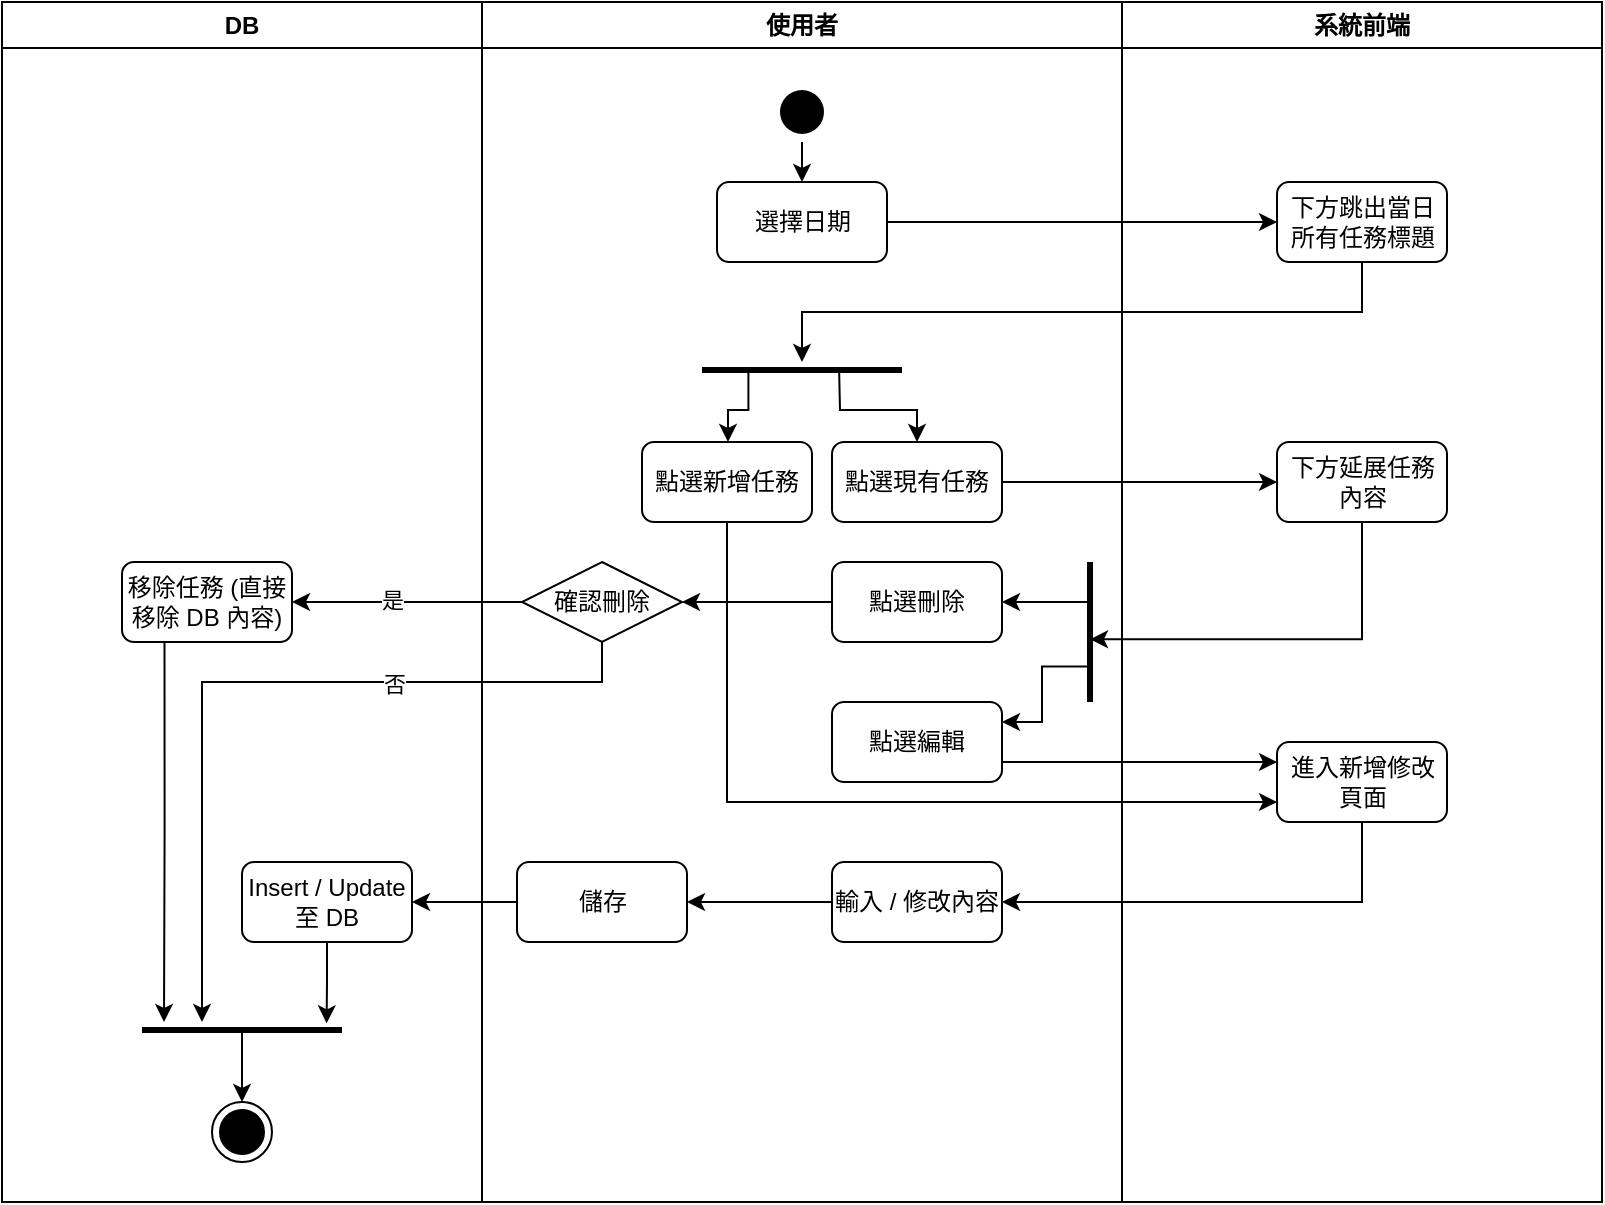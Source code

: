 <mxfile version="22.1.4" type="github" pages="2">
  <diagram name="Activity" id="moOA_NGzsPrsbmGXDFFL">
    <mxGraphModel dx="2415" dy="864" grid="1" gridSize="10" guides="1" tooltips="1" connect="1" arrows="1" fold="1" page="1" pageScale="1" pageWidth="827" pageHeight="1169" math="0" shadow="0">
      <root>
        <mxCell id="0" />
        <mxCell id="1" parent="0" />
        <mxCell id="wlREkNCA9Fa7O4N0lW1t-19" value="使用者" style="swimlane;whiteSpace=wrap;html=1;startSize=23;" vertex="1" parent="1">
          <mxGeometry x="80" y="440" width="320" height="600" as="geometry">
            <mxRectangle x="160" y="440" width="80" height="30" as="alternateBounds" />
          </mxGeometry>
        </mxCell>
        <mxCell id="wlREkNCA9Fa7O4N0lW1t-20" style="edgeStyle=orthogonalEdgeStyle;rounded=0;orthogonalLoop=1;jettySize=auto;html=1;exitX=0.5;exitY=1;exitDx=0;exitDy=0;entryX=0.5;entryY=0;entryDx=0;entryDy=0;" edge="1" parent="wlREkNCA9Fa7O4N0lW1t-19" source="wlREkNCA9Fa7O4N0lW1t-21" target="wlREkNCA9Fa7O4N0lW1t-22">
          <mxGeometry relative="1" as="geometry" />
        </mxCell>
        <mxCell id="wlREkNCA9Fa7O4N0lW1t-21" value="" style="ellipse;html=1;shape=startState;fillColor=#000000;strokeColor=none;" vertex="1" parent="wlREkNCA9Fa7O4N0lW1t-19">
          <mxGeometry x="145" y="40" width="30" height="30" as="geometry" />
        </mxCell>
        <mxCell id="wlREkNCA9Fa7O4N0lW1t-22" value="選擇日期" style="rounded=1;whiteSpace=wrap;html=1;" vertex="1" parent="wlREkNCA9Fa7O4N0lW1t-19">
          <mxGeometry x="117.5" y="90" width="85" height="40" as="geometry" />
        </mxCell>
        <mxCell id="wlREkNCA9Fa7O4N0lW1t-23" value="點選新增任務" style="rounded=1;whiteSpace=wrap;html=1;" vertex="1" parent="wlREkNCA9Fa7O4N0lW1t-19">
          <mxGeometry x="80" y="220" width="85" height="40" as="geometry" />
        </mxCell>
        <mxCell id="wlREkNCA9Fa7O4N0lW1t-24" value="點選現有任務" style="rounded=1;whiteSpace=wrap;html=1;" vertex="1" parent="wlREkNCA9Fa7O4N0lW1t-19">
          <mxGeometry x="175" y="220" width="85" height="40" as="geometry" />
        </mxCell>
        <mxCell id="wlREkNCA9Fa7O4N0lW1t-25" value="" style="line;strokeWidth=3;fillColor=none;align=left;verticalAlign=middle;spacingTop=-1;spacingLeft=3;spacingRight=3;rotatable=0;labelPosition=right;points=[];portConstraint=eastwest;strokeColor=inherit;" vertex="1" parent="wlREkNCA9Fa7O4N0lW1t-19">
          <mxGeometry x="110" y="180" width="100" height="8" as="geometry" />
        </mxCell>
        <mxCell id="wlREkNCA9Fa7O4N0lW1t-26" value="點選編輯" style="rounded=1;whiteSpace=wrap;html=1;" vertex="1" parent="wlREkNCA9Fa7O4N0lW1t-19">
          <mxGeometry x="175" y="350" width="85" height="40" as="geometry" />
        </mxCell>
        <mxCell id="wlREkNCA9Fa7O4N0lW1t-27" value="" style="line;strokeWidth=3;fillColor=none;align=left;verticalAlign=middle;spacingTop=-1;spacingLeft=3;spacingRight=3;rotatable=0;labelPosition=right;points=[];portConstraint=eastwest;strokeColor=inherit;direction=south;" vertex="1" parent="wlREkNCA9Fa7O4N0lW1t-19">
          <mxGeometry x="300" y="280" width="8" height="70" as="geometry" />
        </mxCell>
        <mxCell id="wlREkNCA9Fa7O4N0lW1t-28" style="edgeStyle=orthogonalEdgeStyle;rounded=0;orthogonalLoop=1;jettySize=auto;html=1;exitX=0;exitY=0.5;exitDx=0;exitDy=0;entryX=1;entryY=0.5;entryDx=0;entryDy=0;" edge="1" parent="wlREkNCA9Fa7O4N0lW1t-19" source="wlREkNCA9Fa7O4N0lW1t-29" target="wlREkNCA9Fa7O4N0lW1t-37">
          <mxGeometry relative="1" as="geometry" />
        </mxCell>
        <mxCell id="wlREkNCA9Fa7O4N0lW1t-29" value="點選刪除" style="rounded=1;whiteSpace=wrap;html=1;" vertex="1" parent="wlREkNCA9Fa7O4N0lW1t-19">
          <mxGeometry x="175" y="280" width="85" height="40" as="geometry" />
        </mxCell>
        <mxCell id="wlREkNCA9Fa7O4N0lW1t-30" style="edgeStyle=orthogonalEdgeStyle;rounded=0;orthogonalLoop=1;jettySize=auto;html=1;exitX=0;exitY=0.5;exitDx=0;exitDy=0;entryX=1;entryY=0.5;entryDx=0;entryDy=0;" edge="1" parent="wlREkNCA9Fa7O4N0lW1t-19" source="wlREkNCA9Fa7O4N0lW1t-31" target="wlREkNCA9Fa7O4N0lW1t-32">
          <mxGeometry relative="1" as="geometry" />
        </mxCell>
        <mxCell id="wlREkNCA9Fa7O4N0lW1t-31" value="輸入 / 修改內容" style="rounded=1;whiteSpace=wrap;html=1;" vertex="1" parent="wlREkNCA9Fa7O4N0lW1t-19">
          <mxGeometry x="175" y="430" width="85" height="40" as="geometry" />
        </mxCell>
        <mxCell id="wlREkNCA9Fa7O4N0lW1t-32" value="儲存" style="rounded=1;whiteSpace=wrap;html=1;" vertex="1" parent="wlREkNCA9Fa7O4N0lW1t-19">
          <mxGeometry x="17.5" y="430" width="85" height="40" as="geometry" />
        </mxCell>
        <mxCell id="wlREkNCA9Fa7O4N0lW1t-33" value="" style="endArrow=classic;html=1;rounded=0;exitX=0.232;exitY=0.637;exitDx=0;exitDy=0;exitPerimeter=0;entryX=0.5;entryY=0;entryDx=0;entryDy=0;edgeStyle=orthogonalEdgeStyle;" edge="1" parent="wlREkNCA9Fa7O4N0lW1t-19" source="wlREkNCA9Fa7O4N0lW1t-25" target="wlREkNCA9Fa7O4N0lW1t-23">
          <mxGeometry width="50" height="50" relative="1" as="geometry">
            <mxPoint x="210" y="250" as="sourcePoint" />
            <mxPoint x="260" y="200" as="targetPoint" />
            <Array as="points">
              <mxPoint x="133" y="204" />
              <mxPoint x="123" y="204" />
              <mxPoint x="123" y="220" />
            </Array>
          </mxGeometry>
        </mxCell>
        <mxCell id="wlREkNCA9Fa7O4N0lW1t-34" value="" style="endArrow=classic;html=1;rounded=0;exitX=0.686;exitY=0.367;exitDx=0;exitDy=0;exitPerimeter=0;entryX=0.5;entryY=0;entryDx=0;entryDy=0;edgeStyle=orthogonalEdgeStyle;" edge="1" parent="wlREkNCA9Fa7O4N0lW1t-19" source="wlREkNCA9Fa7O4N0lW1t-25" target="wlREkNCA9Fa7O4N0lW1t-24">
          <mxGeometry width="50" height="50" relative="1" as="geometry">
            <mxPoint x="210" y="220" as="sourcePoint" />
            <mxPoint x="260" y="170" as="targetPoint" />
            <Array as="points">
              <mxPoint x="179" y="186" />
              <mxPoint x="179" y="204" />
              <mxPoint x="217" y="204" />
            </Array>
          </mxGeometry>
        </mxCell>
        <mxCell id="wlREkNCA9Fa7O4N0lW1t-35" value="" style="endArrow=classic;html=1;rounded=0;entryX=1;entryY=0.5;entryDx=0;entryDy=0;" edge="1" parent="wlREkNCA9Fa7O4N0lW1t-19" target="wlREkNCA9Fa7O4N0lW1t-29">
          <mxGeometry width="50" height="50" relative="1" as="geometry">
            <mxPoint x="304" y="300" as="sourcePoint" />
            <mxPoint x="254" y="300" as="targetPoint" />
          </mxGeometry>
        </mxCell>
        <mxCell id="wlREkNCA9Fa7O4N0lW1t-36" value="" style="endArrow=classic;html=1;rounded=0;entryX=1;entryY=0.25;entryDx=0;entryDy=0;exitX=0.746;exitY=0.507;exitDx=0;exitDy=0;exitPerimeter=0;edgeStyle=orthogonalEdgeStyle;" edge="1" parent="wlREkNCA9Fa7O4N0lW1t-19" source="wlREkNCA9Fa7O4N0lW1t-27" target="wlREkNCA9Fa7O4N0lW1t-26">
          <mxGeometry width="50" height="50" relative="1" as="geometry">
            <mxPoint x="190" y="370" as="sourcePoint" />
            <mxPoint x="240" y="320" as="targetPoint" />
          </mxGeometry>
        </mxCell>
        <mxCell id="wlREkNCA9Fa7O4N0lW1t-37" value="確認刪除" style="rhombus;whiteSpace=wrap;html=1;" vertex="1" parent="wlREkNCA9Fa7O4N0lW1t-19">
          <mxGeometry x="20" y="280" width="80" height="40" as="geometry" />
        </mxCell>
        <mxCell id="wlREkNCA9Fa7O4N0lW1t-38" value="系統前端" style="swimlane;whiteSpace=wrap;html=1;" vertex="1" parent="1">
          <mxGeometry x="400" y="440" width="240" height="600" as="geometry" />
        </mxCell>
        <mxCell id="wlREkNCA9Fa7O4N0lW1t-39" value="下方跳出當日所有任務標題" style="rounded=1;whiteSpace=wrap;html=1;" vertex="1" parent="wlREkNCA9Fa7O4N0lW1t-38">
          <mxGeometry x="77.5" y="90" width="85" height="40" as="geometry" />
        </mxCell>
        <mxCell id="wlREkNCA9Fa7O4N0lW1t-40" value="下方延展任務內容" style="rounded=1;whiteSpace=wrap;html=1;" vertex="1" parent="wlREkNCA9Fa7O4N0lW1t-38">
          <mxGeometry x="77.5" y="220" width="85" height="40" as="geometry" />
        </mxCell>
        <mxCell id="wlREkNCA9Fa7O4N0lW1t-41" value="進入新增修改頁面" style="rounded=1;whiteSpace=wrap;html=1;" vertex="1" parent="wlREkNCA9Fa7O4N0lW1t-38">
          <mxGeometry x="77.5" y="370" width="85" height="40" as="geometry" />
        </mxCell>
        <mxCell id="wlREkNCA9Fa7O4N0lW1t-42" style="edgeStyle=orthogonalEdgeStyle;rounded=0;orthogonalLoop=1;jettySize=auto;html=1;exitX=1;exitY=0.5;exitDx=0;exitDy=0;entryX=0;entryY=0.5;entryDx=0;entryDy=0;" edge="1" parent="1" source="wlREkNCA9Fa7O4N0lW1t-22" target="wlREkNCA9Fa7O4N0lW1t-39">
          <mxGeometry relative="1" as="geometry" />
        </mxCell>
        <mxCell id="wlREkNCA9Fa7O4N0lW1t-43" value="DB" style="swimlane;whiteSpace=wrap;html=1;" vertex="1" parent="1">
          <mxGeometry x="-160" y="440" width="240" height="600" as="geometry" />
        </mxCell>
        <mxCell id="wlREkNCA9Fa7O4N0lW1t-44" value="移除任務 (直接移除 DB 內容)" style="rounded=1;whiteSpace=wrap;html=1;" vertex="1" parent="wlREkNCA9Fa7O4N0lW1t-43">
          <mxGeometry x="60" y="280" width="85" height="40" as="geometry" />
        </mxCell>
        <mxCell id="wlREkNCA9Fa7O4N0lW1t-45" value="Insert / Update至 DB" style="rounded=1;whiteSpace=wrap;html=1;" vertex="1" parent="wlREkNCA9Fa7O4N0lW1t-43">
          <mxGeometry x="120" y="430" width="85" height="40" as="geometry" />
        </mxCell>
        <mxCell id="wlREkNCA9Fa7O4N0lW1t-46" value="" style="line;strokeWidth=3;fillColor=none;align=left;verticalAlign=middle;spacingTop=-1;spacingLeft=3;spacingRight=3;rotatable=0;labelPosition=right;points=[];portConstraint=eastwest;strokeColor=inherit;" vertex="1" parent="wlREkNCA9Fa7O4N0lW1t-43">
          <mxGeometry x="70" y="510" width="100" height="8" as="geometry" />
        </mxCell>
        <mxCell id="wlREkNCA9Fa7O4N0lW1t-47" style="edgeStyle=orthogonalEdgeStyle;rounded=0;orthogonalLoop=1;jettySize=auto;html=1;exitX=0.25;exitY=1;exitDx=0;exitDy=0;entryX=0.11;entryY=0;entryDx=0;entryDy=0;entryPerimeter=0;" edge="1" parent="wlREkNCA9Fa7O4N0lW1t-43" source="wlREkNCA9Fa7O4N0lW1t-44" target="wlREkNCA9Fa7O4N0lW1t-46">
          <mxGeometry relative="1" as="geometry" />
        </mxCell>
        <mxCell id="wlREkNCA9Fa7O4N0lW1t-48" style="edgeStyle=orthogonalEdgeStyle;rounded=0;orthogonalLoop=1;jettySize=auto;html=1;exitX=0.5;exitY=1;exitDx=0;exitDy=0;entryX=0.923;entryY=0.083;entryDx=0;entryDy=0;entryPerimeter=0;" edge="1" parent="wlREkNCA9Fa7O4N0lW1t-43" source="wlREkNCA9Fa7O4N0lW1t-45" target="wlREkNCA9Fa7O4N0lW1t-46">
          <mxGeometry relative="1" as="geometry" />
        </mxCell>
        <mxCell id="wlREkNCA9Fa7O4N0lW1t-49" value="" style="ellipse;html=1;shape=endState;fillColor=#000000;strokeColor=default;" vertex="1" parent="wlREkNCA9Fa7O4N0lW1t-43">
          <mxGeometry x="105" y="550" width="30" height="30" as="geometry" />
        </mxCell>
        <mxCell id="wlREkNCA9Fa7O4N0lW1t-50" value="" style="endArrow=classic;html=1;rounded=0;entryX=0.5;entryY=0;entryDx=0;entryDy=0;" edge="1" parent="wlREkNCA9Fa7O4N0lW1t-43" target="wlREkNCA9Fa7O4N0lW1t-49">
          <mxGeometry width="50" height="50" relative="1" as="geometry">
            <mxPoint x="120" y="515" as="sourcePoint" />
            <mxPoint x="120" y="545" as="targetPoint" />
          </mxGeometry>
        </mxCell>
        <mxCell id="wlREkNCA9Fa7O4N0lW1t-51" style="edgeStyle=orthogonalEdgeStyle;rounded=0;orthogonalLoop=1;jettySize=auto;html=1;exitX=0.5;exitY=1;exitDx=0;exitDy=0;entryX=0.5;entryY=0;entryDx=0;entryDy=0;entryPerimeter=0;" edge="1" parent="1" source="wlREkNCA9Fa7O4N0lW1t-39" target="wlREkNCA9Fa7O4N0lW1t-25">
          <mxGeometry relative="1" as="geometry" />
        </mxCell>
        <mxCell id="wlREkNCA9Fa7O4N0lW1t-52" style="edgeStyle=orthogonalEdgeStyle;rounded=0;orthogonalLoop=1;jettySize=auto;html=1;exitX=1;exitY=0.5;exitDx=0;exitDy=0;entryX=0;entryY=0.5;entryDx=0;entryDy=0;" edge="1" parent="1" source="wlREkNCA9Fa7O4N0lW1t-24" target="wlREkNCA9Fa7O4N0lW1t-40">
          <mxGeometry relative="1" as="geometry" />
        </mxCell>
        <mxCell id="wlREkNCA9Fa7O4N0lW1t-53" style="edgeStyle=orthogonalEdgeStyle;rounded=0;orthogonalLoop=1;jettySize=auto;html=1;exitX=0.5;exitY=1;exitDx=0;exitDy=0;entryX=0.552;entryY=0.5;entryDx=0;entryDy=0;entryPerimeter=0;" edge="1" parent="1" source="wlREkNCA9Fa7O4N0lW1t-40" target="wlREkNCA9Fa7O4N0lW1t-27">
          <mxGeometry relative="1" as="geometry" />
        </mxCell>
        <mxCell id="wlREkNCA9Fa7O4N0lW1t-54" style="edgeStyle=orthogonalEdgeStyle;rounded=0;orthogonalLoop=1;jettySize=auto;html=1;exitX=1;exitY=0.75;exitDx=0;exitDy=0;entryX=0;entryY=0.25;entryDx=0;entryDy=0;" edge="1" parent="1" source="wlREkNCA9Fa7O4N0lW1t-26" target="wlREkNCA9Fa7O4N0lW1t-41">
          <mxGeometry relative="1" as="geometry" />
        </mxCell>
        <mxCell id="wlREkNCA9Fa7O4N0lW1t-55" style="edgeStyle=orthogonalEdgeStyle;rounded=0;orthogonalLoop=1;jettySize=auto;html=1;exitX=0.5;exitY=1;exitDx=0;exitDy=0;entryX=0;entryY=0.75;entryDx=0;entryDy=0;" edge="1" parent="1" source="wlREkNCA9Fa7O4N0lW1t-23" target="wlREkNCA9Fa7O4N0lW1t-41">
          <mxGeometry relative="1" as="geometry" />
        </mxCell>
        <mxCell id="wlREkNCA9Fa7O4N0lW1t-56" style="edgeStyle=orthogonalEdgeStyle;rounded=0;orthogonalLoop=1;jettySize=auto;html=1;exitX=0;exitY=0.5;exitDx=0;exitDy=0;entryX=1;entryY=0.5;entryDx=0;entryDy=0;" edge="1" parent="1" source="wlREkNCA9Fa7O4N0lW1t-37" target="wlREkNCA9Fa7O4N0lW1t-44">
          <mxGeometry relative="1" as="geometry" />
        </mxCell>
        <mxCell id="wlREkNCA9Fa7O4N0lW1t-57" value="是" style="edgeLabel;html=1;align=center;verticalAlign=middle;resizable=0;points=[];" vertex="1" connectable="0" parent="wlREkNCA9Fa7O4N0lW1t-56">
          <mxGeometry x="0.132" y="-1" relative="1" as="geometry">
            <mxPoint as="offset" />
          </mxGeometry>
        </mxCell>
        <mxCell id="wlREkNCA9Fa7O4N0lW1t-58" style="edgeStyle=orthogonalEdgeStyle;rounded=0;orthogonalLoop=1;jettySize=auto;html=1;exitX=0.5;exitY=1;exitDx=0;exitDy=0;entryX=1;entryY=0.5;entryDx=0;entryDy=0;" edge="1" parent="1" source="wlREkNCA9Fa7O4N0lW1t-41" target="wlREkNCA9Fa7O4N0lW1t-31">
          <mxGeometry relative="1" as="geometry" />
        </mxCell>
        <mxCell id="wlREkNCA9Fa7O4N0lW1t-59" style="edgeStyle=orthogonalEdgeStyle;rounded=0;orthogonalLoop=1;jettySize=auto;html=1;exitX=0;exitY=0.5;exitDx=0;exitDy=0;entryX=1;entryY=0.5;entryDx=0;entryDy=0;" edge="1" parent="1" source="wlREkNCA9Fa7O4N0lW1t-32" target="wlREkNCA9Fa7O4N0lW1t-45">
          <mxGeometry relative="1" as="geometry" />
        </mxCell>
        <mxCell id="wlREkNCA9Fa7O4N0lW1t-60" style="edgeStyle=orthogonalEdgeStyle;rounded=0;orthogonalLoop=1;jettySize=auto;html=1;exitX=0.5;exitY=1;exitDx=0;exitDy=0;entryX=0.3;entryY=0;entryDx=0;entryDy=0;entryPerimeter=0;" edge="1" parent="1" source="wlREkNCA9Fa7O4N0lW1t-37" target="wlREkNCA9Fa7O4N0lW1t-46">
          <mxGeometry relative="1" as="geometry">
            <Array as="points">
              <mxPoint x="140" y="780" />
              <mxPoint x="-60" y="780" />
            </Array>
          </mxGeometry>
        </mxCell>
        <mxCell id="wlREkNCA9Fa7O4N0lW1t-61" value="否" style="edgeLabel;html=1;align=center;verticalAlign=middle;resizable=0;points=[];" vertex="1" connectable="0" parent="wlREkNCA9Fa7O4N0lW1t-60">
          <mxGeometry x="-0.365" y="1" relative="1" as="geometry">
            <mxPoint as="offset" />
          </mxGeometry>
        </mxCell>
      </root>
    </mxGraphModel>
  </diagram>
  <diagram id="3R70iVL-xbalXhxcHE6H" name="Sequence">
    <mxGraphModel dx="794" dy="432" grid="1" gridSize="10" guides="1" tooltips="1" connect="1" arrows="1" fold="1" page="1" pageScale="1" pageWidth="827" pageHeight="1169" math="0" shadow="0">
      <root>
        <mxCell id="0" />
        <mxCell id="1" parent="0" />
      </root>
    </mxGraphModel>
  </diagram>
</mxfile>
